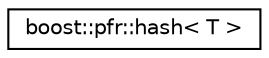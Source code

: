 digraph "Graphical Class Hierarchy"
{
  edge [fontname="Helvetica",fontsize="10",labelfontname="Helvetica",labelfontsize="10"];
  node [fontname="Helvetica",fontsize="10",shape=record];
  rankdir="LR";
  Node0 [label="boost::pfr::hash\< T \>",height=0.2,width=0.4,color="black", fillcolor="white", style="filled",URL="$structboost_1_1pfr_1_1hash.html",tooltip="std::hash like functor "];
}
